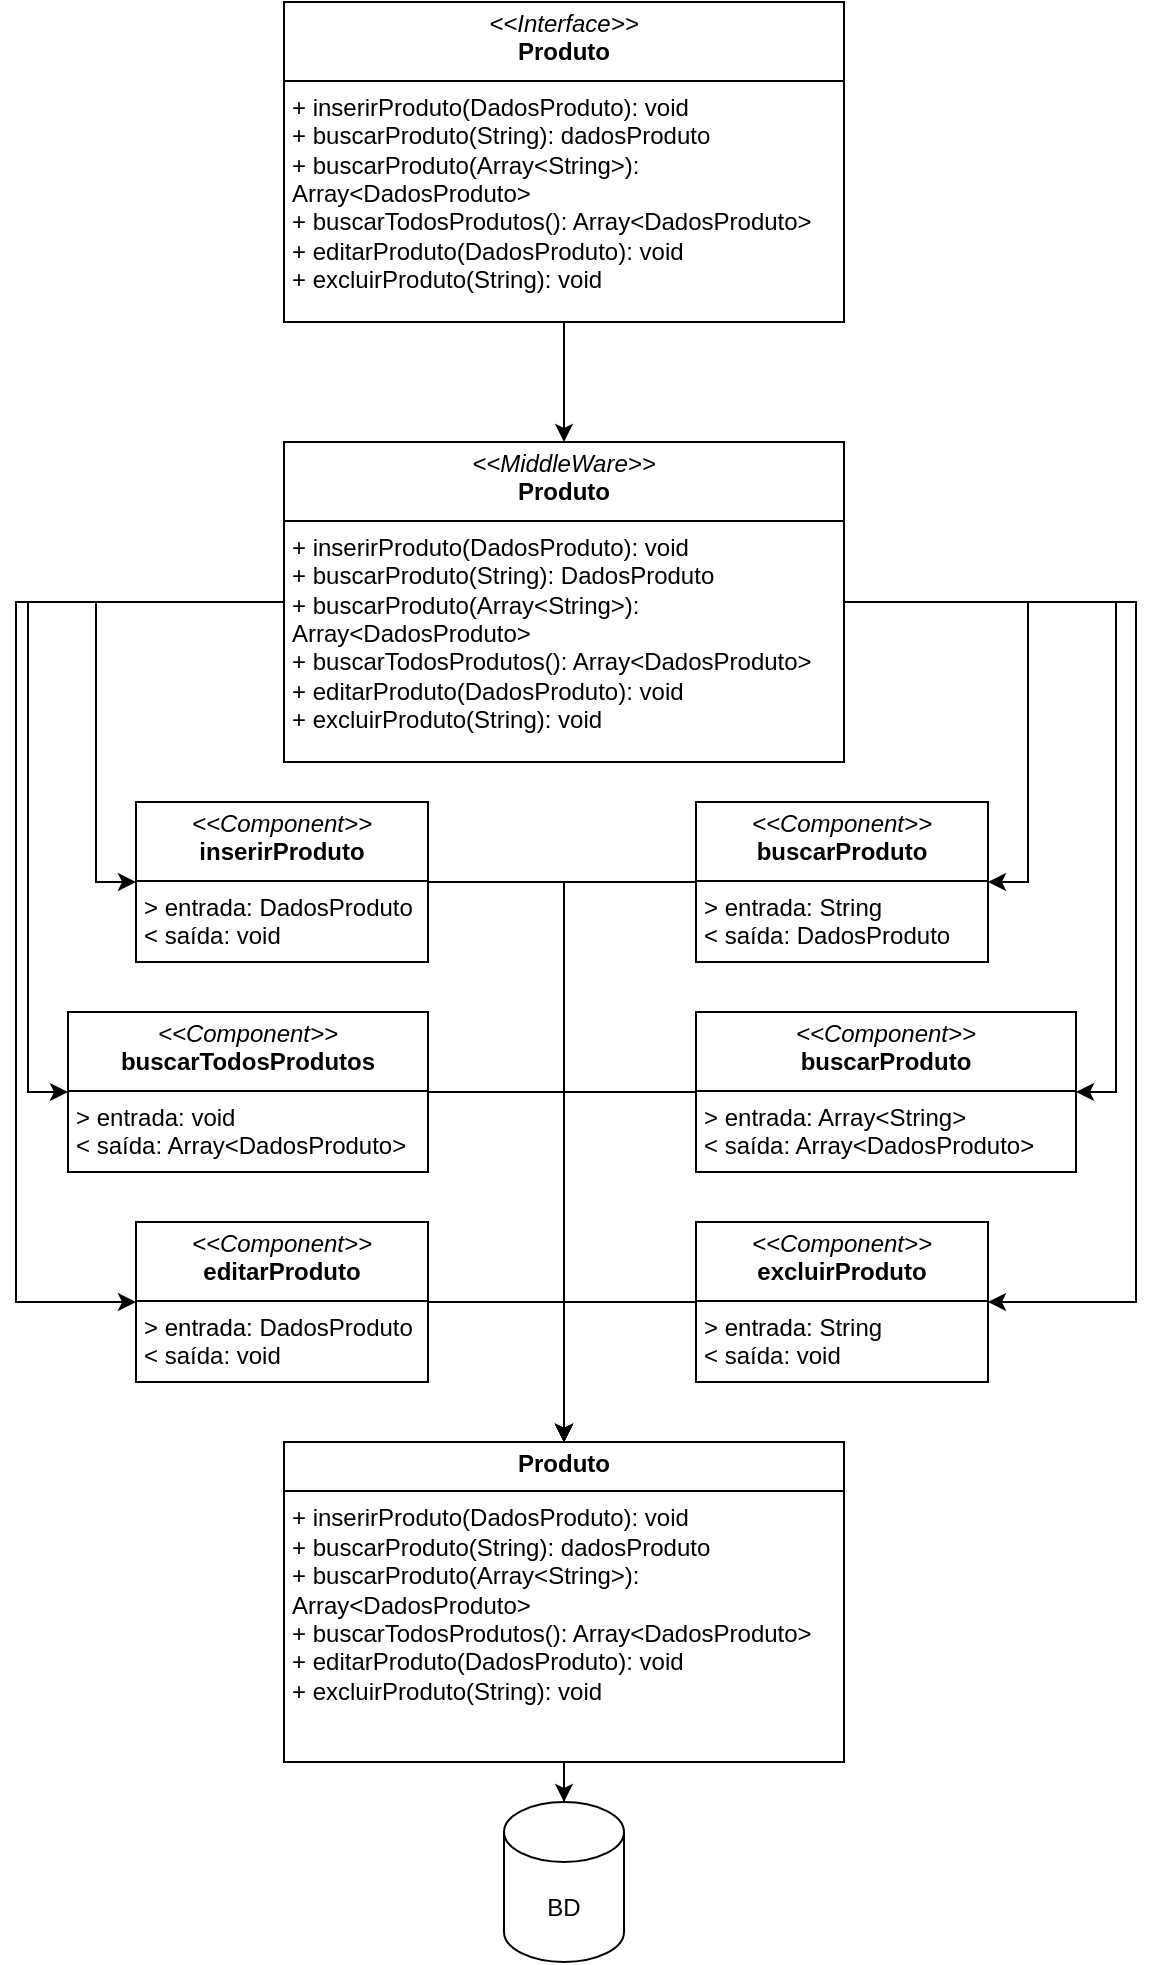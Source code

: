<mxfile version="24.4.0" type="github">
  <diagram name="Página-1" id="6scj0DIWc3hFdIHVgguj">
    <mxGraphModel dx="1393" dy="789" grid="1" gridSize="10" guides="1" tooltips="1" connect="1" arrows="1" fold="1" page="1" pageScale="1" pageWidth="827" pageHeight="1169" math="0" shadow="0">
      <root>
        <mxCell id="0" />
        <mxCell id="1" parent="0" />
        <mxCell id="eoMiszMhLniR91pcN-sQ-6" style="edgeStyle=orthogonalEdgeStyle;rounded=0;orthogonalLoop=1;jettySize=auto;html=1;exitX=0.5;exitY=1;exitDx=0;exitDy=0;entryX=0.5;entryY=0;entryDx=0;entryDy=0;" parent="1" source="eoMiszMhLniR91pcN-sQ-3" target="eoMiszMhLniR91pcN-sQ-4" edge="1">
          <mxGeometry relative="1" as="geometry">
            <mxPoint x="414" y="270" as="targetPoint" />
          </mxGeometry>
        </mxCell>
        <mxCell id="eoMiszMhLniR91pcN-sQ-3" value="&lt;p style=&quot;margin:0px;margin-top:4px;text-align:center;&quot;&gt;&lt;i&gt;&amp;lt;&amp;lt;Interface&amp;gt;&amp;gt;&lt;/i&gt;&lt;br&gt;&lt;b&gt;Produto&lt;/b&gt;&lt;/p&gt;&lt;hr size=&quot;1&quot; style=&quot;border-style:solid;&quot;&gt;&lt;p style=&quot;margin:0px;margin-left:4px;&quot;&gt;+ inserirProduto(DadosProduto): void&lt;br&gt;&lt;/p&gt;&lt;p style=&quot;margin:0px;margin-left:4px;&quot;&gt;+ buscarProduto(String): dadosProduto&lt;/p&gt;&lt;p style=&quot;margin:0px;margin-left:4px;&quot;&gt;+ buscarProduto(Array&amp;lt;String&amp;gt;): Array&amp;lt;DadosProduto&amp;gt;&lt;/p&gt;&lt;p style=&quot;margin:0px;margin-left:4px;&quot;&gt;+ buscarTodosProdutos(): Array&amp;lt;DadosProduto&amp;gt;&lt;/p&gt;&lt;p style=&quot;margin:0px;margin-left:4px;&quot;&gt;+ editarProduto(DadosProduto): void&lt;/p&gt;&lt;p style=&quot;margin:0px;margin-left:4px;&quot;&gt;+ excluirProduto(String): void&lt;/p&gt;" style="verticalAlign=top;align=left;overflow=fill;html=1;whiteSpace=wrap;" parent="1" vertex="1">
          <mxGeometry x="274" y="40" width="280" height="160" as="geometry" />
        </mxCell>
        <mxCell id="QJ0ZtOFXj5oyj-p_LAbp-7" style="edgeStyle=orthogonalEdgeStyle;rounded=0;orthogonalLoop=1;jettySize=auto;html=1;exitX=0;exitY=0.5;exitDx=0;exitDy=0;entryX=0;entryY=0.5;entryDx=0;entryDy=0;" edge="1" parent="1" source="eoMiszMhLniR91pcN-sQ-4" target="QJ0ZtOFXj5oyj-p_LAbp-1">
          <mxGeometry relative="1" as="geometry" />
        </mxCell>
        <mxCell id="QJ0ZtOFXj5oyj-p_LAbp-8" style="edgeStyle=orthogonalEdgeStyle;rounded=0;orthogonalLoop=1;jettySize=auto;html=1;exitX=0;exitY=0.5;exitDx=0;exitDy=0;entryX=0;entryY=0.5;entryDx=0;entryDy=0;" edge="1" parent="1" source="eoMiszMhLniR91pcN-sQ-4" target="QJ0ZtOFXj5oyj-p_LAbp-3">
          <mxGeometry relative="1" as="geometry" />
        </mxCell>
        <mxCell id="QJ0ZtOFXj5oyj-p_LAbp-9" style="edgeStyle=orthogonalEdgeStyle;rounded=0;orthogonalLoop=1;jettySize=auto;html=1;exitX=0;exitY=0.5;exitDx=0;exitDy=0;entryX=0;entryY=0.5;entryDx=0;entryDy=0;" edge="1" parent="1" source="eoMiszMhLniR91pcN-sQ-4" target="QJ0ZtOFXj5oyj-p_LAbp-2">
          <mxGeometry relative="1" as="geometry">
            <Array as="points">
              <mxPoint x="140" y="340" />
              <mxPoint x="140" y="690" />
            </Array>
          </mxGeometry>
        </mxCell>
        <mxCell id="QJ0ZtOFXj5oyj-p_LAbp-10" style="edgeStyle=orthogonalEdgeStyle;rounded=0;orthogonalLoop=1;jettySize=auto;html=1;exitX=1;exitY=0.5;exitDx=0;exitDy=0;entryX=1;entryY=0.5;entryDx=0;entryDy=0;" edge="1" parent="1" source="eoMiszMhLniR91pcN-sQ-4" target="QJ0ZtOFXj5oyj-p_LAbp-6">
          <mxGeometry relative="1" as="geometry" />
        </mxCell>
        <mxCell id="QJ0ZtOFXj5oyj-p_LAbp-11" style="edgeStyle=orthogonalEdgeStyle;rounded=0;orthogonalLoop=1;jettySize=auto;html=1;exitX=1;exitY=0.5;exitDx=0;exitDy=0;entryX=1;entryY=0.5;entryDx=0;entryDy=0;" edge="1" parent="1" source="eoMiszMhLniR91pcN-sQ-4" target="QJ0ZtOFXj5oyj-p_LAbp-5">
          <mxGeometry relative="1" as="geometry" />
        </mxCell>
        <mxCell id="QJ0ZtOFXj5oyj-p_LAbp-12" style="edgeStyle=orthogonalEdgeStyle;rounded=0;orthogonalLoop=1;jettySize=auto;html=1;exitX=1;exitY=0.5;exitDx=0;exitDy=0;entryX=1;entryY=0.5;entryDx=0;entryDy=0;" edge="1" parent="1" source="eoMiszMhLniR91pcN-sQ-4" target="QJ0ZtOFXj5oyj-p_LAbp-4">
          <mxGeometry relative="1" as="geometry">
            <Array as="points">
              <mxPoint x="700" y="340" />
              <mxPoint x="700" y="690" />
            </Array>
          </mxGeometry>
        </mxCell>
        <mxCell id="eoMiszMhLniR91pcN-sQ-4" value="&lt;p style=&quot;margin:0px;margin-top:4px;text-align:center;&quot;&gt;&lt;i&gt;&amp;lt;&amp;lt;MiddleWare&amp;gt;&amp;gt;&lt;/i&gt;&lt;br&gt;&lt;b&gt;Produto&lt;/b&gt;&lt;/p&gt;&lt;hr size=&quot;1&quot; style=&quot;border-style:solid;&quot;&gt;&lt;p style=&quot;margin:0px;margin-left:4px;&quot;&gt;+ inserirProduto(DadosProduto): void&lt;br&gt;&lt;/p&gt;&lt;p style=&quot;margin:0px;margin-left:4px;&quot;&gt;+ buscarProduto(String): DadosProduto&lt;/p&gt;&lt;p style=&quot;margin:0px;margin-left:4px;&quot;&gt;+ buscarProduto(Array&amp;lt;String&amp;gt;): Array&amp;lt;DadosProduto&amp;gt;&lt;/p&gt;&lt;p style=&quot;margin:0px;margin-left:4px;&quot;&gt;+ buscarTodosProdutos(): Array&amp;lt;DadosProduto&amp;gt;&lt;/p&gt;&lt;p style=&quot;margin:0px;margin-left:4px;&quot;&gt;+ editarProduto(DadosProduto): void&lt;/p&gt;&lt;p style=&quot;margin:0px;margin-left:4px;&quot;&gt;+ excluirProduto(String): void&lt;/p&gt;" style="verticalAlign=top;align=left;overflow=fill;html=1;whiteSpace=wrap;" parent="1" vertex="1">
          <mxGeometry x="274" y="260" width="280" height="160" as="geometry" />
        </mxCell>
        <mxCell id="eoMiszMhLniR91pcN-sQ-11" style="edgeStyle=orthogonalEdgeStyle;rounded=0;orthogonalLoop=1;jettySize=auto;html=1;exitX=0.5;exitY=1;exitDx=0;exitDy=0;" parent="1" source="eoMiszMhLniR91pcN-sQ-9" target="eoMiszMhLniR91pcN-sQ-12" edge="1">
          <mxGeometry relative="1" as="geometry">
            <mxPoint x="414" y="980" as="targetPoint" />
          </mxGeometry>
        </mxCell>
        <mxCell id="eoMiszMhLniR91pcN-sQ-9" value="&lt;p style=&quot;margin:0px;margin-top:4px;text-align:center;&quot;&gt;&lt;b&gt;Produto&lt;/b&gt;&lt;/p&gt;&lt;hr size=&quot;1&quot; style=&quot;border-style:solid;&quot;&gt;&lt;p style=&quot;margin:0px;margin-left:4px;&quot;&gt;+ inserirProduto(DadosProduto): void&lt;br&gt;&lt;/p&gt;&lt;p style=&quot;margin:0px;margin-left:4px;&quot;&gt;+ buscarProduto(String): dadosProduto&lt;/p&gt;&lt;p style=&quot;margin:0px;margin-left:4px;&quot;&gt;+ buscarProduto(Array&amp;lt;String&amp;gt;): Array&amp;lt;DadosProduto&amp;gt;&lt;/p&gt;&lt;p style=&quot;margin:0px;margin-left:4px;&quot;&gt;+ buscarTodosProdutos(): Array&amp;lt;DadosProduto&amp;gt;&lt;/p&gt;&lt;p style=&quot;margin:0px;margin-left:4px;&quot;&gt;+ editarProduto(DadosProduto): void&lt;/p&gt;&lt;p style=&quot;margin:0px;margin-left:4px;&quot;&gt;+ excluirProduto(String): void&lt;/p&gt;" style="verticalAlign=top;align=left;overflow=fill;html=1;whiteSpace=wrap;" parent="1" vertex="1">
          <mxGeometry x="274" y="760" width="280" height="160" as="geometry" />
        </mxCell>
        <mxCell id="eoMiszMhLniR91pcN-sQ-12" value="BD" style="shape=cylinder3;whiteSpace=wrap;html=1;boundedLbl=1;backgroundOutline=1;size=15;" parent="1" vertex="1">
          <mxGeometry x="384" y="940" width="60" height="80" as="geometry" />
        </mxCell>
        <mxCell id="QJ0ZtOFXj5oyj-p_LAbp-13" style="edgeStyle=orthogonalEdgeStyle;rounded=0;orthogonalLoop=1;jettySize=auto;html=1;exitX=1;exitY=0.5;exitDx=0;exitDy=0;entryX=0.5;entryY=0;entryDx=0;entryDy=0;" edge="1" parent="1" source="QJ0ZtOFXj5oyj-p_LAbp-1" target="eoMiszMhLniR91pcN-sQ-9">
          <mxGeometry relative="1" as="geometry" />
        </mxCell>
        <mxCell id="QJ0ZtOFXj5oyj-p_LAbp-1" value="&lt;p style=&quot;margin:0px;margin-top:4px;text-align:center;&quot;&gt;&lt;i&gt;&amp;lt;&amp;lt;Component&amp;gt;&amp;gt;&lt;/i&gt;&lt;br&gt;&lt;b&gt;inserirProduto&lt;/b&gt;&lt;/p&gt;&lt;hr size=&quot;1&quot; style=&quot;border-style:solid;&quot;&gt;&lt;p style=&quot;margin:0px;margin-left:4px;&quot;&gt;&amp;gt; entrada: DadosProduto&lt;/p&gt;&lt;p style=&quot;margin:0px;margin-left:4px;&quot;&gt;&amp;lt; saída: void&lt;/p&gt;" style="verticalAlign=top;align=left;overflow=fill;html=1;whiteSpace=wrap;" vertex="1" parent="1">
          <mxGeometry x="200" y="440" width="146" height="80" as="geometry" />
        </mxCell>
        <mxCell id="QJ0ZtOFXj5oyj-p_LAbp-18" style="edgeStyle=orthogonalEdgeStyle;rounded=0;orthogonalLoop=1;jettySize=auto;html=1;exitX=1;exitY=0.5;exitDx=0;exitDy=0;" edge="1" parent="1" source="QJ0ZtOFXj5oyj-p_LAbp-2" target="eoMiszMhLniR91pcN-sQ-9">
          <mxGeometry relative="1" as="geometry" />
        </mxCell>
        <mxCell id="QJ0ZtOFXj5oyj-p_LAbp-2" value="&lt;p style=&quot;margin:0px;margin-top:4px;text-align:center;&quot;&gt;&lt;i&gt;&amp;lt;&amp;lt;Component&amp;gt;&amp;gt;&lt;/i&gt;&lt;br&gt;&lt;b&gt;editarProduto&lt;/b&gt;&lt;/p&gt;&lt;hr size=&quot;1&quot; style=&quot;border-style:solid;&quot;&gt;&lt;p style=&quot;margin:0px;margin-left:4px;&quot;&gt;&amp;gt; entrada: DadosProduto&lt;/p&gt;&lt;p style=&quot;margin:0px;margin-left:4px;&quot;&gt;&amp;lt; saída: void&lt;/p&gt;" style="verticalAlign=top;align=left;overflow=fill;html=1;whiteSpace=wrap;" vertex="1" parent="1">
          <mxGeometry x="200" y="650" width="146" height="80" as="geometry" />
        </mxCell>
        <mxCell id="QJ0ZtOFXj5oyj-p_LAbp-15" style="edgeStyle=orthogonalEdgeStyle;rounded=0;orthogonalLoop=1;jettySize=auto;html=1;exitX=1;exitY=0.5;exitDx=0;exitDy=0;" edge="1" parent="1" source="QJ0ZtOFXj5oyj-p_LAbp-3" target="eoMiszMhLniR91pcN-sQ-9">
          <mxGeometry relative="1" as="geometry" />
        </mxCell>
        <mxCell id="QJ0ZtOFXj5oyj-p_LAbp-3" value="&lt;p style=&quot;margin:0px;margin-top:4px;text-align:center;&quot;&gt;&lt;i&gt;&amp;lt;&amp;lt;Component&amp;gt;&amp;gt;&lt;/i&gt;&lt;br&gt;&lt;b&gt;buscarTodosProdutos&lt;/b&gt;&lt;/p&gt;&lt;hr size=&quot;1&quot; style=&quot;border-style:solid;&quot;&gt;&lt;p style=&quot;margin:0px;margin-left:4px;&quot;&gt;&amp;gt; entrada: void&lt;/p&gt;&lt;p style=&quot;margin:0px;margin-left:4px;&quot;&gt;&amp;lt; saída: Array&amp;lt;DadosProduto&amp;gt;&lt;/p&gt;" style="verticalAlign=top;align=left;overflow=fill;html=1;whiteSpace=wrap;" vertex="1" parent="1">
          <mxGeometry x="166" y="545" width="180" height="80" as="geometry" />
        </mxCell>
        <mxCell id="QJ0ZtOFXj5oyj-p_LAbp-17" style="edgeStyle=orthogonalEdgeStyle;rounded=0;orthogonalLoop=1;jettySize=auto;html=1;exitX=0;exitY=0.5;exitDx=0;exitDy=0;" edge="1" parent="1" source="QJ0ZtOFXj5oyj-p_LAbp-4" target="eoMiszMhLniR91pcN-sQ-9">
          <mxGeometry relative="1" as="geometry" />
        </mxCell>
        <mxCell id="QJ0ZtOFXj5oyj-p_LAbp-4" value="&lt;p style=&quot;margin:0px;margin-top:4px;text-align:center;&quot;&gt;&lt;i&gt;&amp;lt;&amp;lt;Component&amp;gt;&amp;gt;&lt;/i&gt;&lt;br&gt;&lt;b&gt;excluirProduto&lt;/b&gt;&lt;/p&gt;&lt;hr size=&quot;1&quot; style=&quot;border-style:solid;&quot;&gt;&lt;p style=&quot;margin:0px;margin-left:4px;&quot;&gt;&amp;gt; entrada: String&lt;/p&gt;&lt;p style=&quot;margin:0px;margin-left:4px;&quot;&gt;&amp;lt; saída: void&lt;/p&gt;" style="verticalAlign=top;align=left;overflow=fill;html=1;whiteSpace=wrap;" vertex="1" parent="1">
          <mxGeometry x="480" y="650" width="146" height="80" as="geometry" />
        </mxCell>
        <mxCell id="QJ0ZtOFXj5oyj-p_LAbp-16" style="edgeStyle=orthogonalEdgeStyle;rounded=0;orthogonalLoop=1;jettySize=auto;html=1;exitX=0;exitY=0.5;exitDx=0;exitDy=0;" edge="1" parent="1" source="QJ0ZtOFXj5oyj-p_LAbp-5" target="eoMiszMhLniR91pcN-sQ-9">
          <mxGeometry relative="1" as="geometry" />
        </mxCell>
        <mxCell id="QJ0ZtOFXj5oyj-p_LAbp-5" value="&lt;p style=&quot;margin:0px;margin-top:4px;text-align:center;&quot;&gt;&lt;i&gt;&amp;lt;&amp;lt;Component&amp;gt;&amp;gt;&lt;/i&gt;&lt;br&gt;&lt;b&gt;buscarProduto&lt;/b&gt;&lt;/p&gt;&lt;hr size=&quot;1&quot; style=&quot;border-style:solid;&quot;&gt;&lt;p style=&quot;margin:0px;margin-left:4px;&quot;&gt;&amp;gt; entrada: Array&amp;lt;String&amp;gt;&lt;/p&gt;&lt;p style=&quot;margin:0px;margin-left:4px;&quot;&gt;&amp;lt; saída: Array&amp;lt;DadosProduto&amp;gt;&lt;/p&gt;" style="verticalAlign=top;align=left;overflow=fill;html=1;whiteSpace=wrap;" vertex="1" parent="1">
          <mxGeometry x="480" y="545" width="190" height="80" as="geometry" />
        </mxCell>
        <mxCell id="QJ0ZtOFXj5oyj-p_LAbp-14" style="edgeStyle=orthogonalEdgeStyle;rounded=0;orthogonalLoop=1;jettySize=auto;html=1;exitX=0;exitY=0.5;exitDx=0;exitDy=0;" edge="1" parent="1" source="QJ0ZtOFXj5oyj-p_LAbp-6" target="eoMiszMhLniR91pcN-sQ-9">
          <mxGeometry relative="1" as="geometry" />
        </mxCell>
        <mxCell id="QJ0ZtOFXj5oyj-p_LAbp-6" value="&lt;p style=&quot;margin:0px;margin-top:4px;text-align:center;&quot;&gt;&lt;i&gt;&amp;lt;&amp;lt;Component&amp;gt;&amp;gt;&lt;/i&gt;&lt;br&gt;&lt;b&gt;buscarProduto&lt;/b&gt;&lt;/p&gt;&lt;hr size=&quot;1&quot; style=&quot;border-style:solid;&quot;&gt;&lt;p style=&quot;margin:0px;margin-left:4px;&quot;&gt;&amp;gt; entrada: String&lt;/p&gt;&lt;p style=&quot;margin:0px;margin-left:4px;&quot;&gt;&amp;lt; saída: DadosProduto&lt;/p&gt;" style="verticalAlign=top;align=left;overflow=fill;html=1;whiteSpace=wrap;" vertex="1" parent="1">
          <mxGeometry x="480" y="440" width="146" height="80" as="geometry" />
        </mxCell>
      </root>
    </mxGraphModel>
  </diagram>
</mxfile>
